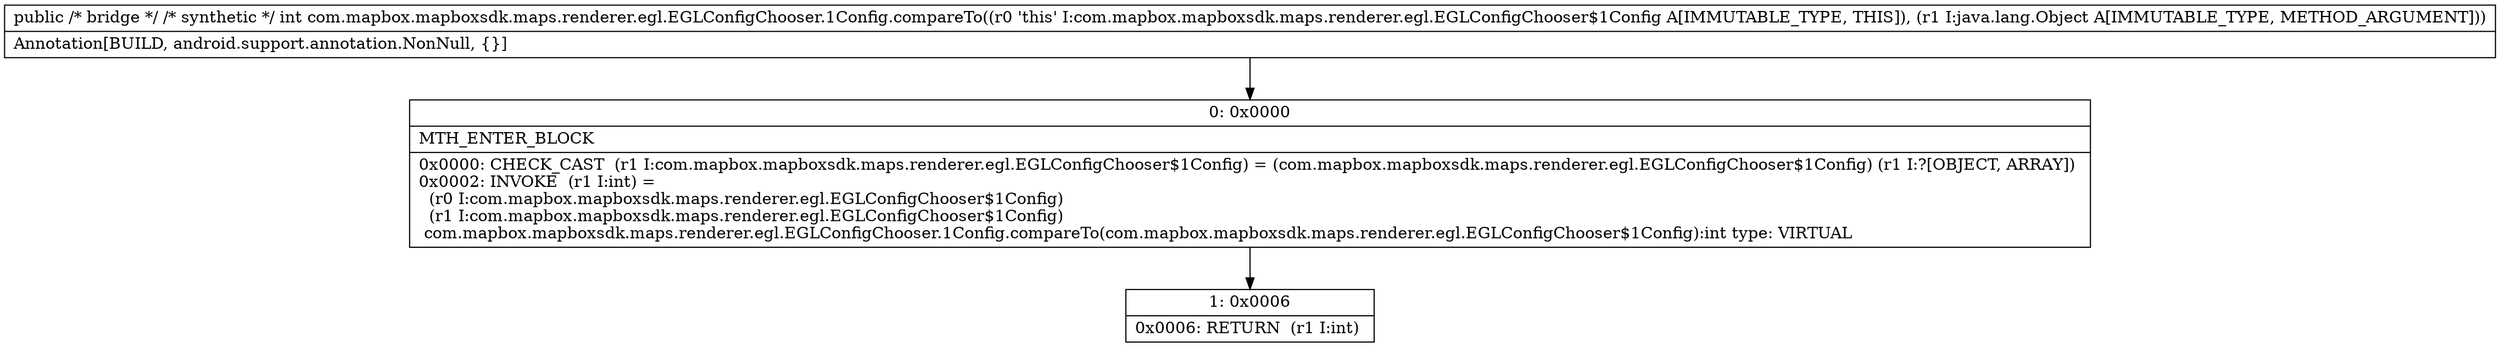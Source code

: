 digraph "CFG forcom.mapbox.mapboxsdk.maps.renderer.egl.EGLConfigChooser.1Config.compareTo(Ljava\/lang\/Object;)I" {
Node_0 [shape=record,label="{0\:\ 0x0000|MTH_ENTER_BLOCK\l|0x0000: CHECK_CAST  (r1 I:com.mapbox.mapboxsdk.maps.renderer.egl.EGLConfigChooser$1Config) = (com.mapbox.mapboxsdk.maps.renderer.egl.EGLConfigChooser$1Config) (r1 I:?[OBJECT, ARRAY]) \l0x0002: INVOKE  (r1 I:int) = \l  (r0 I:com.mapbox.mapboxsdk.maps.renderer.egl.EGLConfigChooser$1Config)\l  (r1 I:com.mapbox.mapboxsdk.maps.renderer.egl.EGLConfigChooser$1Config)\l com.mapbox.mapboxsdk.maps.renderer.egl.EGLConfigChooser.1Config.compareTo(com.mapbox.mapboxsdk.maps.renderer.egl.EGLConfigChooser$1Config):int type: VIRTUAL \l}"];
Node_1 [shape=record,label="{1\:\ 0x0006|0x0006: RETURN  (r1 I:int) \l}"];
MethodNode[shape=record,label="{public \/* bridge *\/ \/* synthetic *\/ int com.mapbox.mapboxsdk.maps.renderer.egl.EGLConfigChooser.1Config.compareTo((r0 'this' I:com.mapbox.mapboxsdk.maps.renderer.egl.EGLConfigChooser$1Config A[IMMUTABLE_TYPE, THIS]), (r1 I:java.lang.Object A[IMMUTABLE_TYPE, METHOD_ARGUMENT]))  | Annotation[BUILD, android.support.annotation.NonNull, \{\}]\l}"];
MethodNode -> Node_0;
Node_0 -> Node_1;
}

